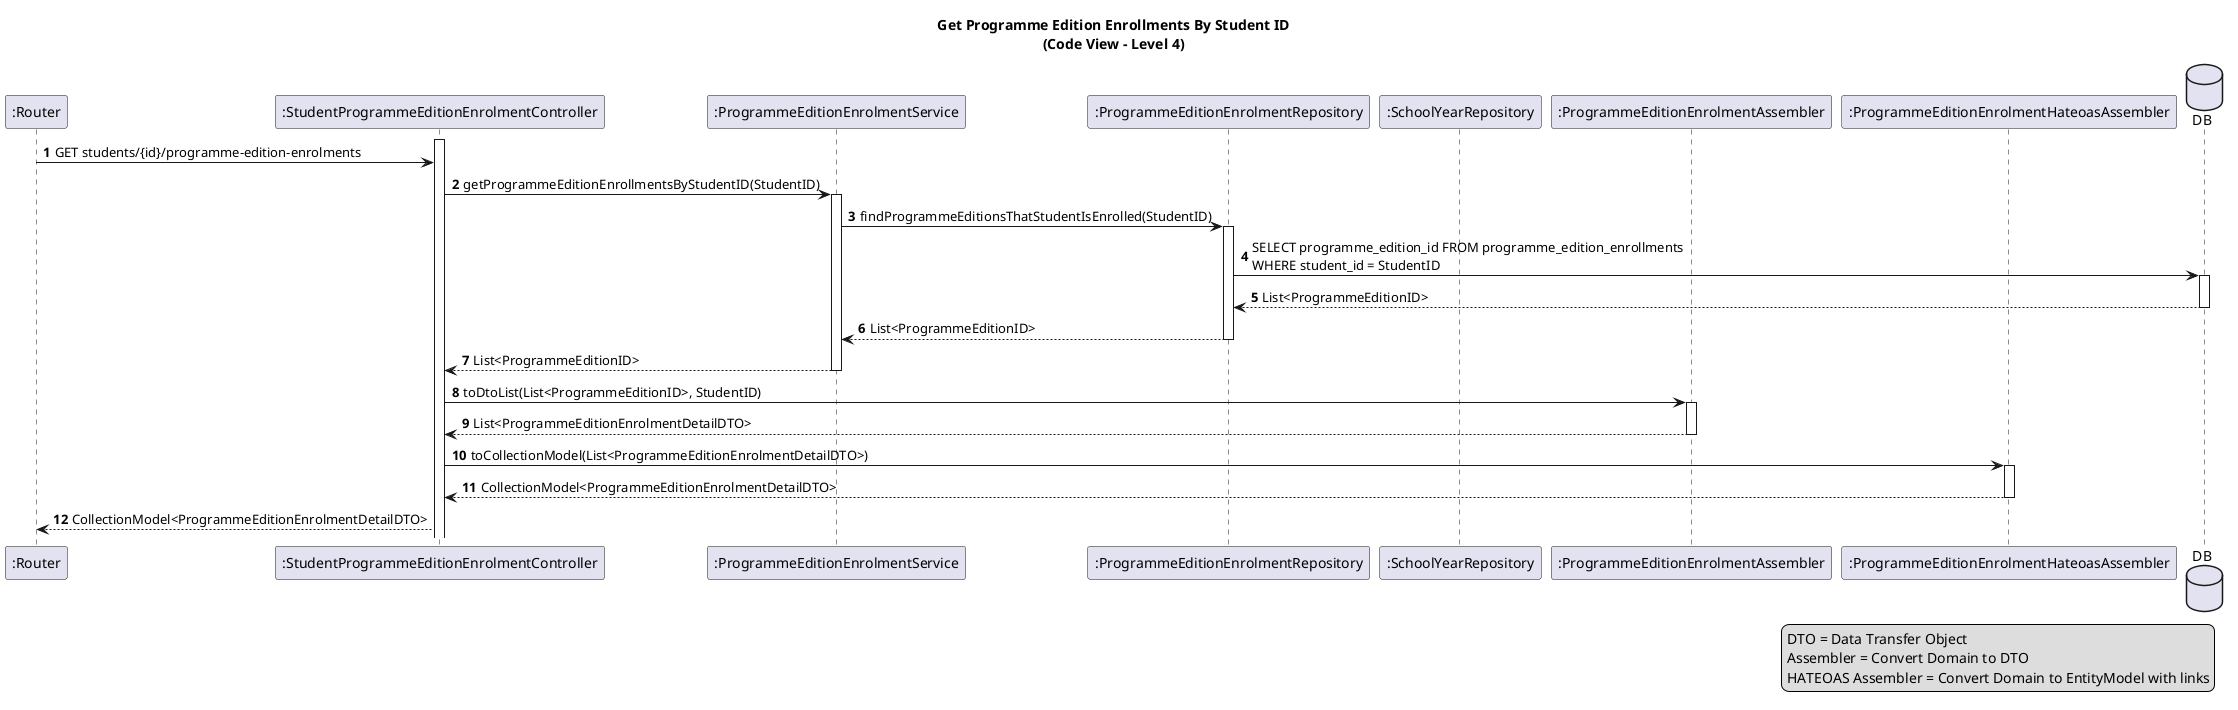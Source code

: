 @startuml
title: Get Programme Edition Enrollments By Student ID\n(Code View - Level 4)

autonumber

participant ":Router" as router
participant ":StudentProgrammeEditionEnrolmentController" as peeCtrl
activate peeCtrl
participant ":ProgrammeEditionEnrolmentService" as peeService
participant ":ProgrammeEditionEnrolmentRepository" as peeRepo
participant ":SchoolYearRepository" as syRepo
participant ":ProgrammeEditionEnrolmentAssembler" as peeAssembler
participant ":ProgrammeEditionEnrolmentHateoasAssembler" as peeHateoasAssembler
database DB

router -> peeCtrl: GET students/{id}/programme-edition-enrolments
peeCtrl -> peeService ++: getProgrammeEditionEnrollmentsByStudentID(StudentID)
peeService -> peeRepo ++: findProgrammeEditionsThatStudentIsEnrolled(StudentID)
peeRepo -> DB ++: SELECT programme_edition_id FROM programme_edition_enrollments\nWHERE student_id = StudentID
DB --> peeRepo --: List<ProgrammeEditionID>

peeRepo --> peeService --: List<ProgrammeEditionID>
peeService --> peeCtrl --: List<ProgrammeEditionID>

peeCtrl -> peeAssembler ++: toDtoList(List<ProgrammeEditionID>, StudentID)
peeAssembler --> peeCtrl --: List<ProgrammeEditionEnrolmentDetailDTO>

peeCtrl -> peeHateoasAssembler ++: toCollectionModel(List<ProgrammeEditionEnrolmentDetailDTO>)


peeHateoasAssembler --> peeCtrl --: CollectionModel<ProgrammeEditionEnrolmentDetailDTO>
peeCtrl --> router: CollectionModel<ProgrammeEditionEnrolmentDetailDTO>

legend right
  DTO = Data Transfer Object
  Assembler = Convert Domain to DTO
  HATEOAS Assembler = Convert Domain to EntityModel with links
end legend

@enduml